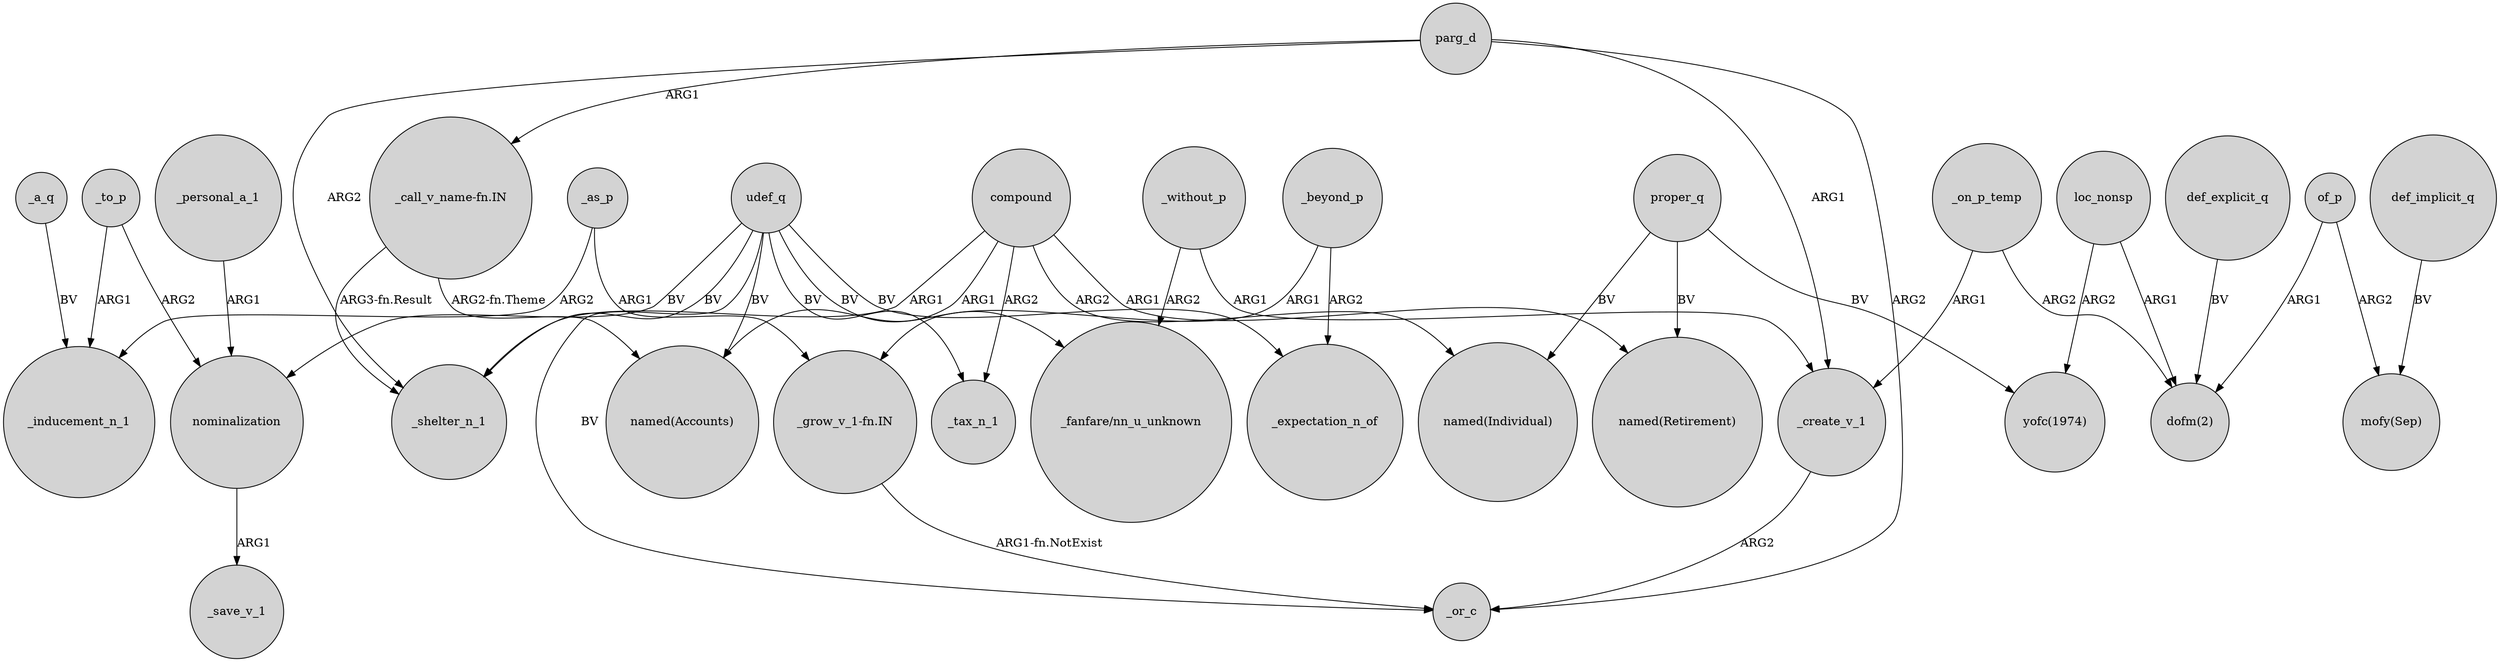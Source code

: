 digraph {
	node [shape=circle style=filled]
	_as_p -> _inducement_n_1 [label=ARG2]
	compound -> "named(Accounts)" [label=ARG1]
	"_call_v_name-fn.IN" -> "named(Accounts)" [label="ARG2-fn.Theme"]
	_without_p -> _create_v_1 [label=ARG1]
	_beyond_p -> "_grow_v_1-fn.IN" [label=ARG1]
	parg_d -> _create_v_1 [label=ARG1]
	_create_v_1 -> _or_c [label=ARG2]
	compound -> "named(Retirement)" [label=ARG1]
	udef_q -> _shelter_n_1 [label=BV]
	udef_q -> "named(Accounts)" [label=BV]
	of_p -> "mofy(Sep)" [label=ARG2]
	of_p -> "dofm(2)" [label=ARG1]
	udef_q -> _or_c [label=BV]
	loc_nonsp -> "yofc(1974)" [label=ARG2]
	_on_p_temp -> _create_v_1 [label=ARG1]
	proper_q -> "named(Retirement)" [label=BV]
	parg_d -> _or_c [label=ARG2]
	compound -> _shelter_n_1 [label=ARG1]
	udef_q -> "_fanfare/nn_u_unknown" [label=BV]
	parg_d -> "_call_v_name-fn.IN" [label=ARG1]
	udef_q -> _tax_n_1 [label=BV]
	_on_p_temp -> "dofm(2)" [label=ARG2]
	"_call_v_name-fn.IN" -> _shelter_n_1 [label="ARG3-fn.Result"]
	_without_p -> "_fanfare/nn_u_unknown" [label=ARG2]
	nominalization -> _save_v_1 [label=ARG1]
	"_grow_v_1-fn.IN" -> _or_c [label="ARG1-fn.NotExist"]
	_to_p -> nominalization [label=ARG2]
	def_implicit_q -> "mofy(Sep)" [label=BV]
	compound -> "named(Individual)" [label=ARG2]
	def_explicit_q -> "dofm(2)" [label=BV]
	udef_q -> nominalization [label=BV]
	_as_p -> "_grow_v_1-fn.IN" [label=ARG1]
	proper_q -> "yofc(1974)" [label=BV]
	_beyond_p -> _expectation_n_of [label=ARG2]
	_a_q -> _inducement_n_1 [label=BV]
	compound -> _tax_n_1 [label=ARG2]
	proper_q -> "named(Individual)" [label=BV]
	loc_nonsp -> "dofm(2)" [label=ARG1]
	_personal_a_1 -> nominalization [label=ARG1]
	parg_d -> _shelter_n_1 [label=ARG2]
	_to_p -> _inducement_n_1 [label=ARG1]
	udef_q -> _expectation_n_of [label=BV]
}
